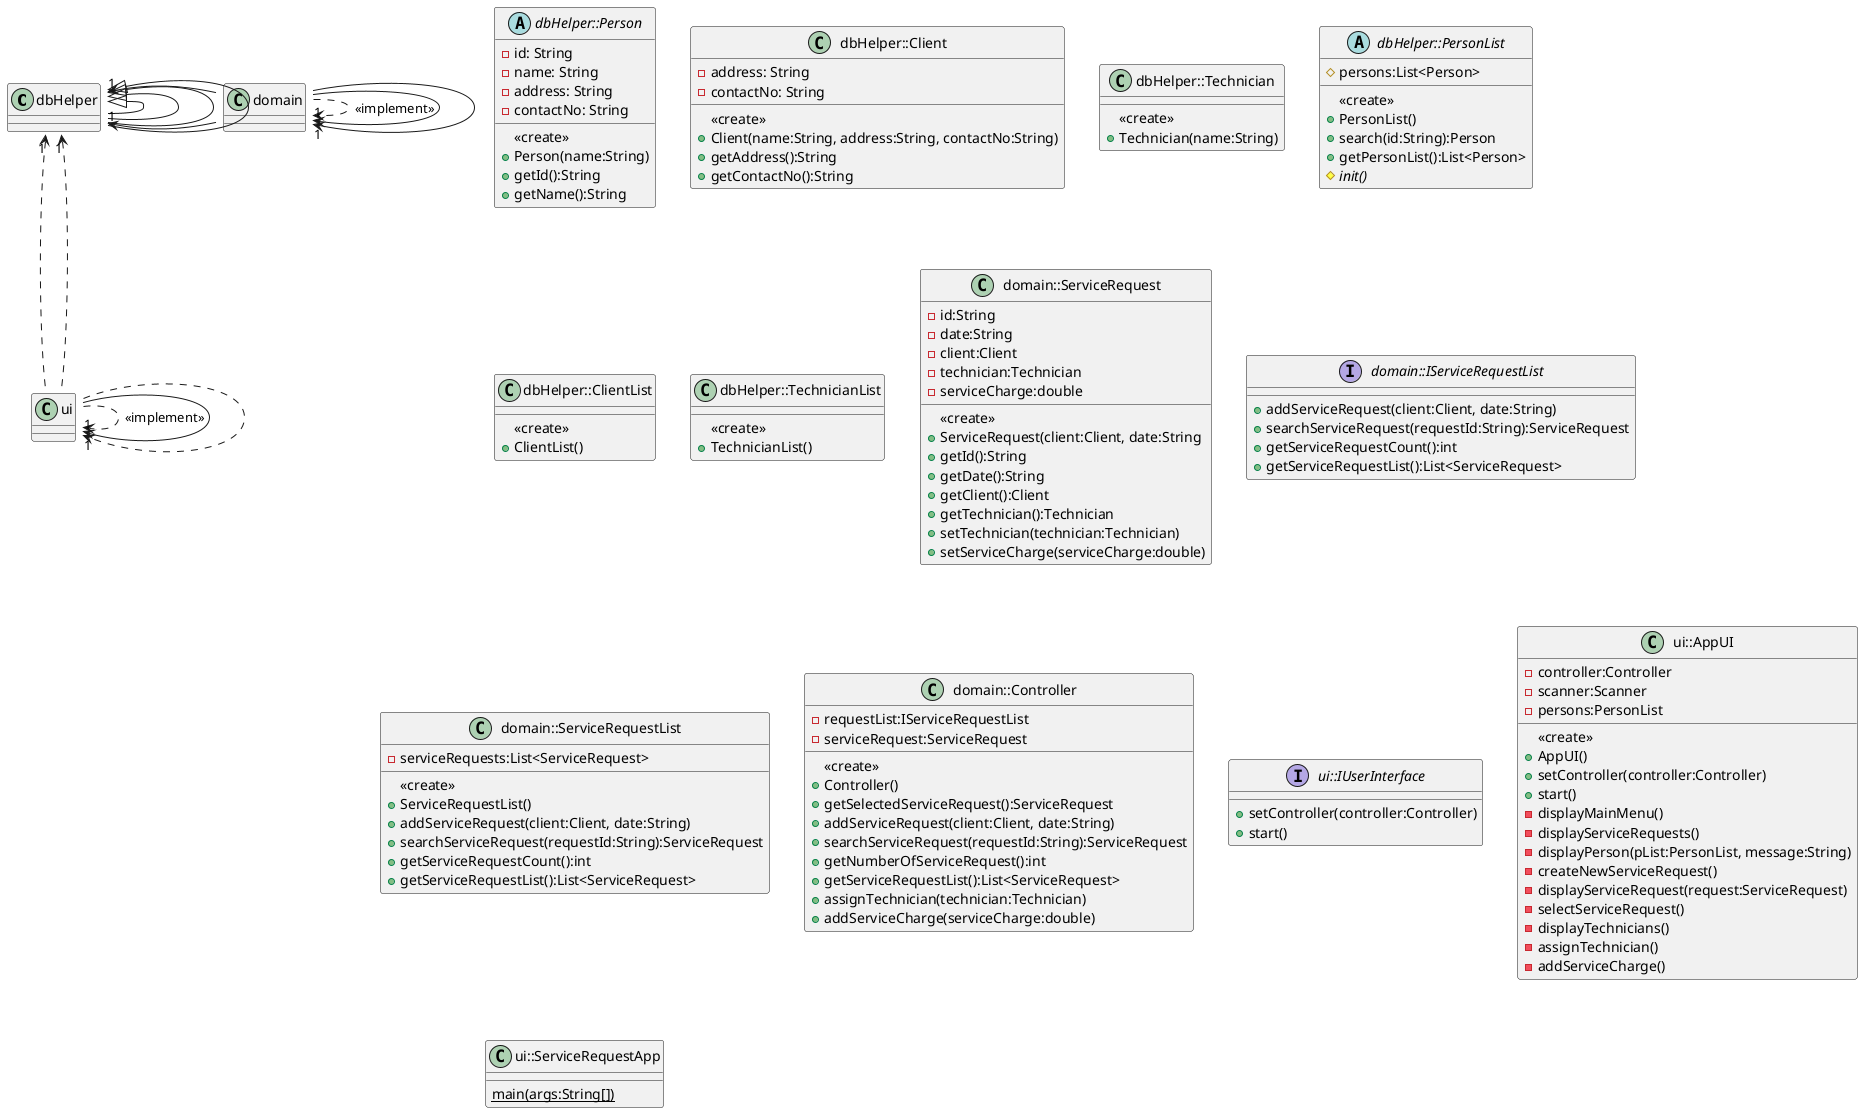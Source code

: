 @startuml
dbHelper::Person <|-- dbHelper::Client
dbHelper::Person <|-- dbHelper::Technician

dbHelper::PersonList <|-- dbHelper::ClientList
dbHelper::PersonList <|-- dbHelper::TechnicianList

domain::ServiceRequest --> "1" dbHelper::Technician
domain::ServiceRequest -left-> "1" dbHelper::Client

domain::ServiceRequestList ..> domain::IServiceRequestList : <<implement>>

domain::Controller --> "1" domain::ServiceRequest
domain::Controller --> "1" domain::IServiceRequestList

ui::AppUI .right.> ui::IUserInterface : <<implement>>
ui::ServiceRequestApp --> "1" ui::IUserInterface
ui::ServiceRequestApp .up.> "1" dbHelper::TechnicianList
ui::ServiceRequestApp .up.> "1" dbHelper::ClientList
ui::ServiceRequestApp ..> "1" ui::AppUI

abstract class dbHelper::Person{
 -id: String
 -name: String
 -address: String
 -contactNo: String
 {method}<<create>>
 +Person(name:String)
 +getId():String
 +getName():String
}

class dbHelper::Client{
 -address: String
 -contactNo: String
 {method}<<create>>
 +Client(name:String, address:String, contactNo:String)
 +getAddress():String
 +getContactNo():String
}

class dbHelper::Technician{
 {method}<<create>>
 +Technician(name:String)
}

abstract class dbHelper::PersonList{
 #persons:List<Person>
 {method}<<create>>
 +PersonList()
 +search(id:String):Person
 +getPersonList():List<Person>
 #{abstract}init()
}

class dbHelper::ClientList{
 {method}<<create>>
 +ClientList()
}

class dbHelper::TechnicianList{
 {method}<<create>>
 +TechnicianList()
}

class domain::ServiceRequest{
 -id:String
 -date:String
 -client:Client
 -technician:Technician
 -serviceCharge:double
 {method}<<create>>
 +ServiceRequest(client:Client, date:String
 +getId():String
 +getDate():String
 +getClient():Client
 +getTechnician():Technician
 +setTechnician(technician:Technician)
 +setServiceCharge(serviceCharge:double)
}

interface domain::IServiceRequestList{
+addServiceRequest(client:Client, date:String)
+searchServiceRequest(requestId:String):ServiceRequest
+getServiceRequestCount():int
+getServiceRequestList():List<ServiceRequest>
}


class domain::ServiceRequestList{
 -serviceRequests:List<ServiceRequest>
 {method}<<create>>
 +ServiceRequestList()
 +addServiceRequest(client:Client, date:String)
 +searchServiceRequest(requestId:String):ServiceRequest
 +getServiceRequestCount():int
 +getServiceRequestList():List<ServiceRequest>
}

class domain::Controller{
 -requestList:IServiceRequestList
 -serviceRequest:ServiceRequest
 {method}<<create>>
 +Controller()
 +getSelectedServiceRequest():ServiceRequest
 +addServiceRequest(client:Client, date:String)
 +searchServiceRequest(requestId:String):ServiceRequest
 +getNumberOfServiceRequest():int
 +getServiceRequestList():List<ServiceRequest>
 +assignTechnician(technician:Technician)
 +addServiceCharge(serviceCharge:double)
}

interface ui::IUserInterface{
 +setController(controller:Controller)
 +start()
}

class ui::AppUI{
 -controller:Controller
 -scanner:Scanner
 -persons:PersonList
 {method}<<create>>
 +AppUI()
 +setController(controller:Controller)
 +start()
 -displayMainMenu()
 -displayServiceRequests()
 -displayPerson(pList:PersonList, message:String)
 -createNewServiceRequest()
 -displayServiceRequest(request:ServiceRequest)
 -selectServiceRequest()
 -displayTechnicians()
 -assignTechnician()
 -addServiceCharge()
}

class ui::ServiceRequestApp{
 {static} main(args:String[])
}
@enduml